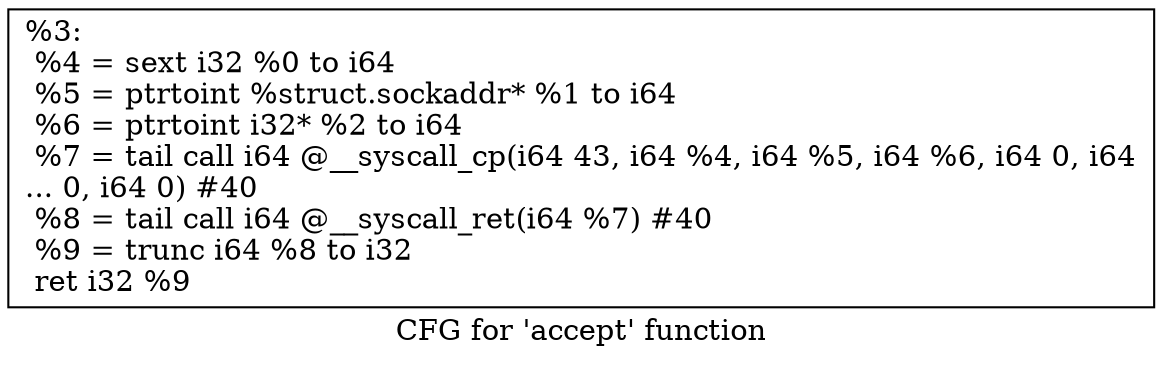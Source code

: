 digraph "CFG for 'accept' function" {
	label="CFG for 'accept' function";

	Node0x1d62a30 [shape=record,label="{%3:\l  %4 = sext i32 %0 to i64\l  %5 = ptrtoint %struct.sockaddr* %1 to i64\l  %6 = ptrtoint i32* %2 to i64\l  %7 = tail call i64 @__syscall_cp(i64 43, i64 %4, i64 %5, i64 %6, i64 0, i64\l... 0, i64 0) #40\l  %8 = tail call i64 @__syscall_ret(i64 %7) #40\l  %9 = trunc i64 %8 to i32\l  ret i32 %9\l}"];
}
